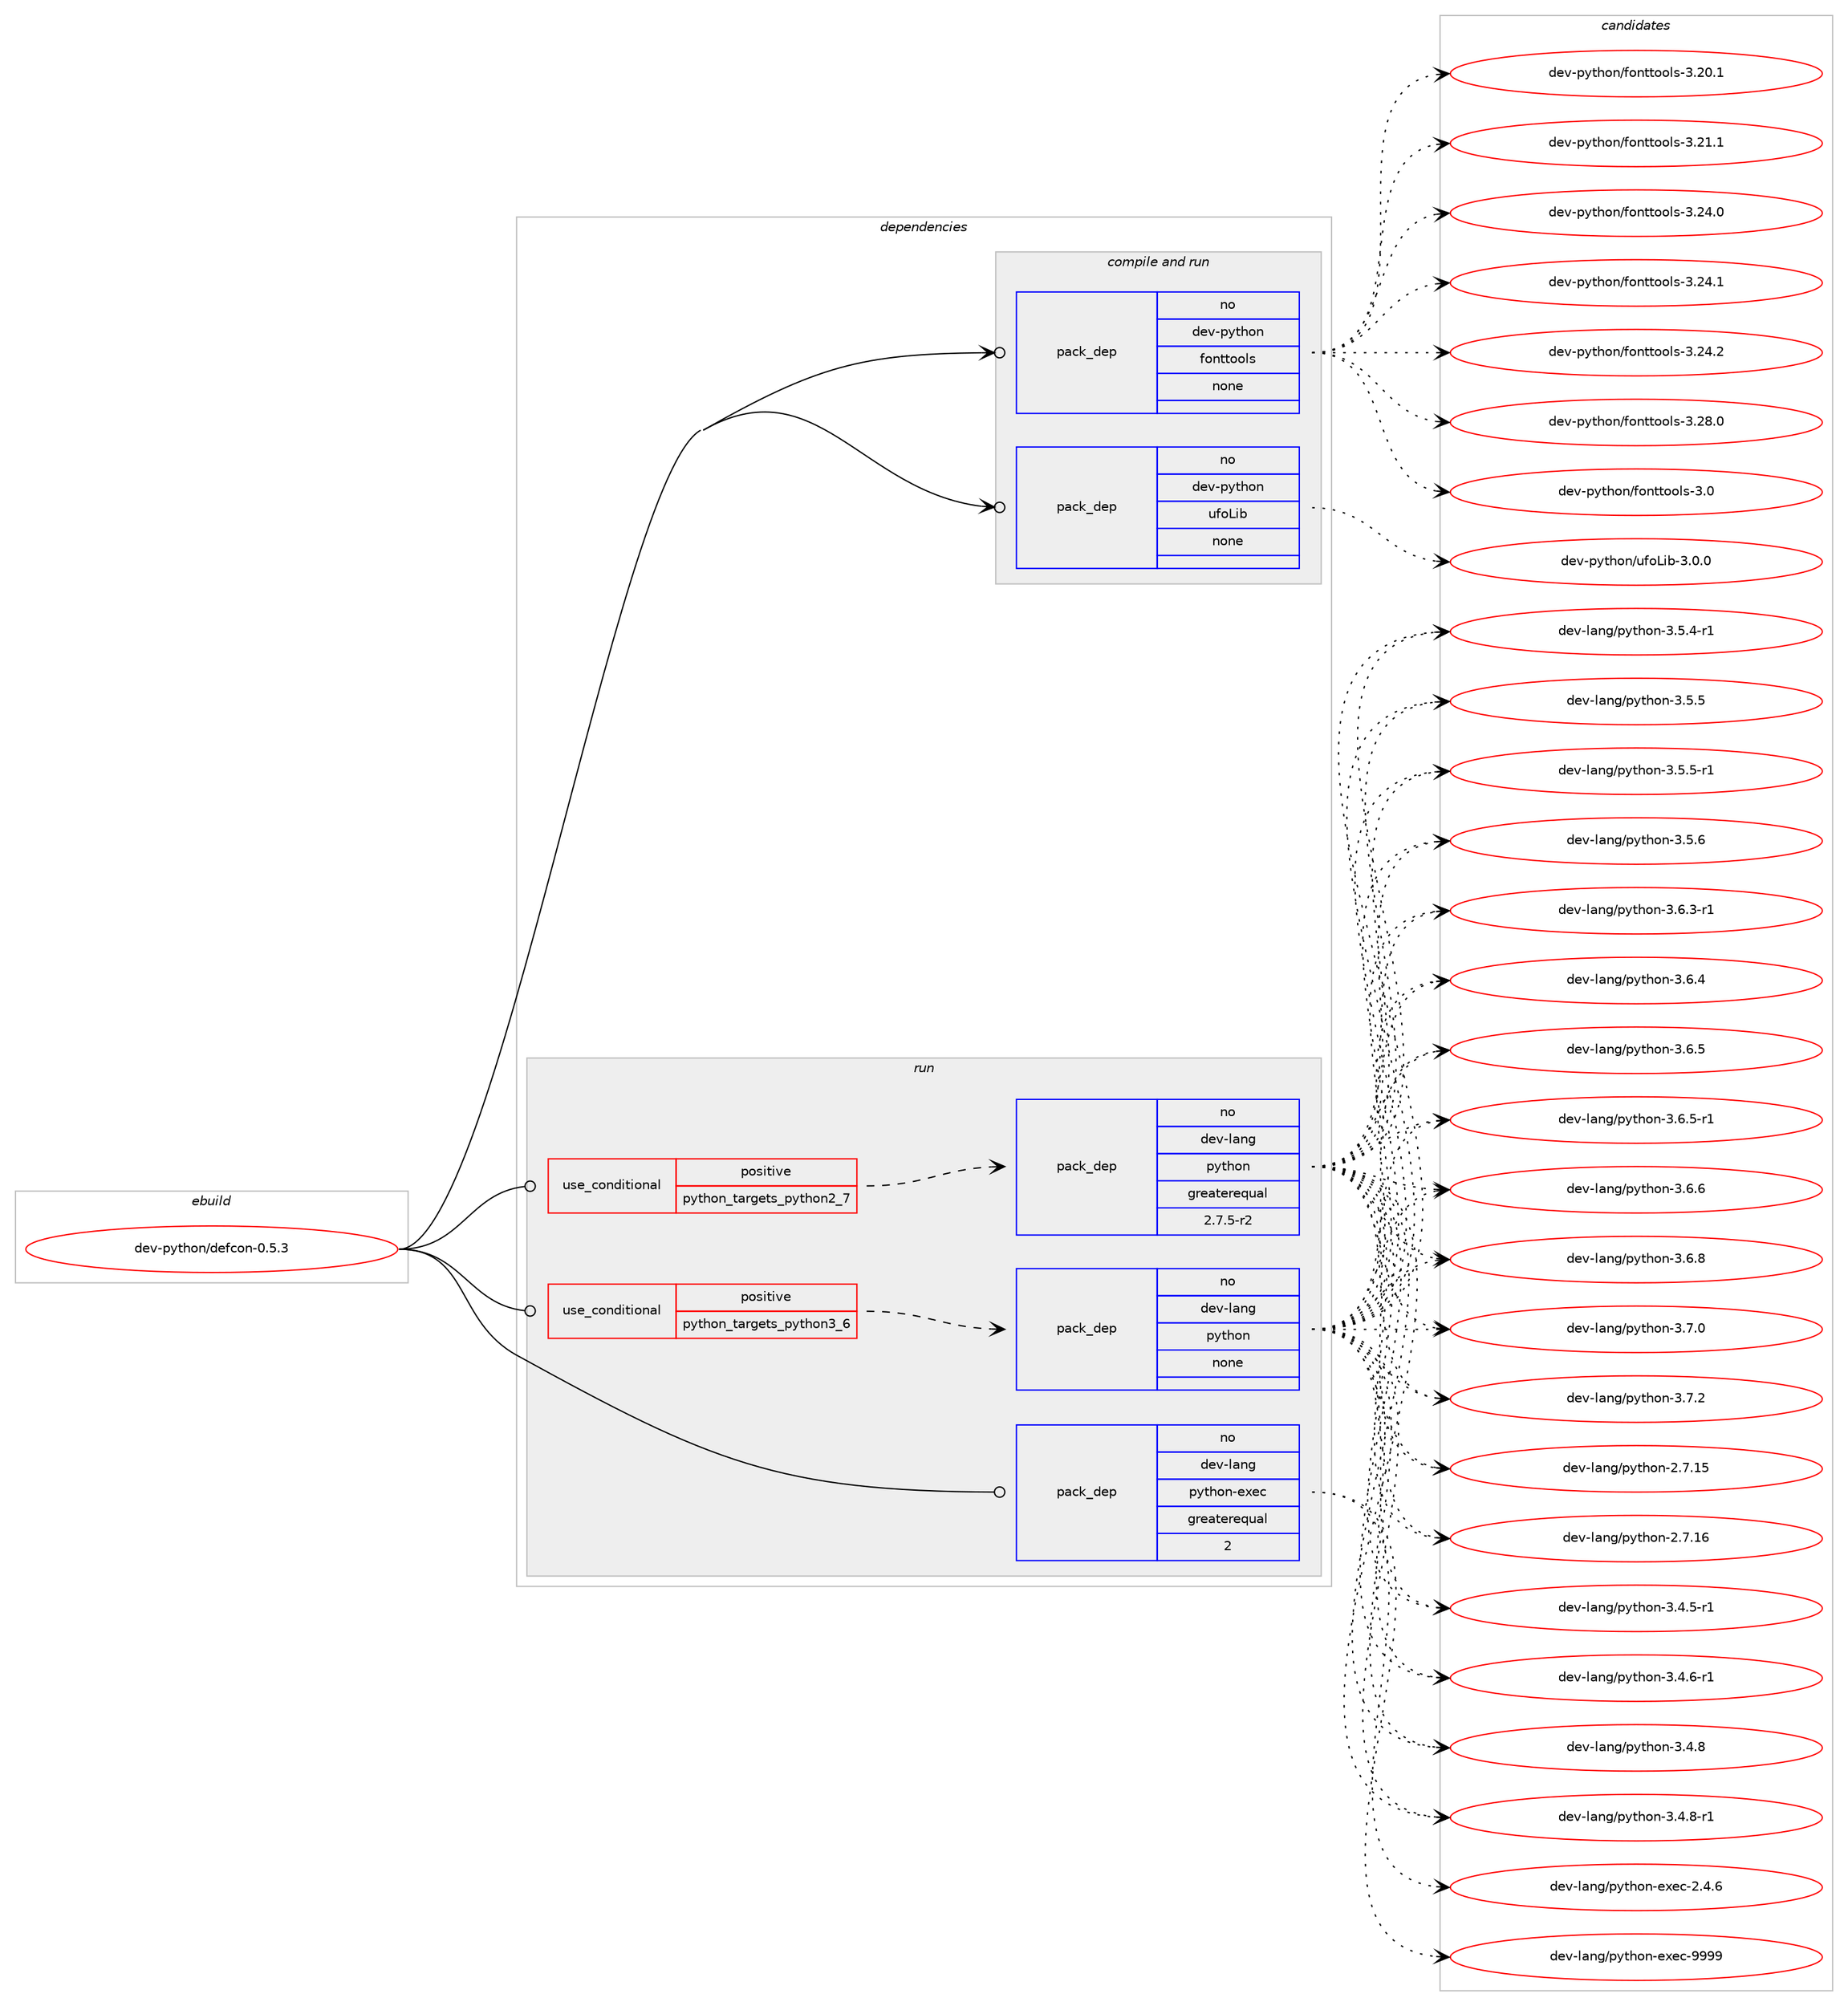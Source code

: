 digraph prolog {

# *************
# Graph options
# *************

newrank=true;
concentrate=true;
compound=true;
graph [rankdir=LR,fontname=Helvetica,fontsize=10,ranksep=1.5];#, ranksep=2.5, nodesep=0.2];
edge  [arrowhead=vee];
node  [fontname=Helvetica,fontsize=10];

# **********
# The ebuild
# **********

subgraph cluster_leftcol {
color=gray;
rank=same;
label=<<i>ebuild</i>>;
id [label="dev-python/defcon-0.5.3", color=red, width=4, href="../dev-python/defcon-0.5.3.svg"];
}

# ****************
# The dependencies
# ****************

subgraph cluster_midcol {
color=gray;
label=<<i>dependencies</i>>;
subgraph cluster_compile {
fillcolor="#eeeeee";
style=filled;
label=<<i>compile</i>>;
}
subgraph cluster_compileandrun {
fillcolor="#eeeeee";
style=filled;
label=<<i>compile and run</i>>;
subgraph pack1009222 {
dependency1405650 [label=<<TABLE BORDER="0" CELLBORDER="1" CELLSPACING="0" CELLPADDING="4" WIDTH="220"><TR><TD ROWSPAN="6" CELLPADDING="30">pack_dep</TD></TR><TR><TD WIDTH="110">no</TD></TR><TR><TD>dev-python</TD></TR><TR><TD>fonttools</TD></TR><TR><TD>none</TD></TR><TR><TD></TD></TR></TABLE>>, shape=none, color=blue];
}
id:e -> dependency1405650:w [weight=20,style="solid",arrowhead="odotvee"];
subgraph pack1009223 {
dependency1405651 [label=<<TABLE BORDER="0" CELLBORDER="1" CELLSPACING="0" CELLPADDING="4" WIDTH="220"><TR><TD ROWSPAN="6" CELLPADDING="30">pack_dep</TD></TR><TR><TD WIDTH="110">no</TD></TR><TR><TD>dev-python</TD></TR><TR><TD>ufoLib</TD></TR><TR><TD>none</TD></TR><TR><TD></TD></TR></TABLE>>, shape=none, color=blue];
}
id:e -> dependency1405651:w [weight=20,style="solid",arrowhead="odotvee"];
}
subgraph cluster_run {
fillcolor="#eeeeee";
style=filled;
label=<<i>run</i>>;
subgraph cond373172 {
dependency1405652 [label=<<TABLE BORDER="0" CELLBORDER="1" CELLSPACING="0" CELLPADDING="4"><TR><TD ROWSPAN="3" CELLPADDING="10">use_conditional</TD></TR><TR><TD>positive</TD></TR><TR><TD>python_targets_python2_7</TD></TR></TABLE>>, shape=none, color=red];
subgraph pack1009224 {
dependency1405653 [label=<<TABLE BORDER="0" CELLBORDER="1" CELLSPACING="0" CELLPADDING="4" WIDTH="220"><TR><TD ROWSPAN="6" CELLPADDING="30">pack_dep</TD></TR><TR><TD WIDTH="110">no</TD></TR><TR><TD>dev-lang</TD></TR><TR><TD>python</TD></TR><TR><TD>greaterequal</TD></TR><TR><TD>2.7.5-r2</TD></TR></TABLE>>, shape=none, color=blue];
}
dependency1405652:e -> dependency1405653:w [weight=20,style="dashed",arrowhead="vee"];
}
id:e -> dependency1405652:w [weight=20,style="solid",arrowhead="odot"];
subgraph cond373173 {
dependency1405654 [label=<<TABLE BORDER="0" CELLBORDER="1" CELLSPACING="0" CELLPADDING="4"><TR><TD ROWSPAN="3" CELLPADDING="10">use_conditional</TD></TR><TR><TD>positive</TD></TR><TR><TD>python_targets_python3_6</TD></TR></TABLE>>, shape=none, color=red];
subgraph pack1009225 {
dependency1405655 [label=<<TABLE BORDER="0" CELLBORDER="1" CELLSPACING="0" CELLPADDING="4" WIDTH="220"><TR><TD ROWSPAN="6" CELLPADDING="30">pack_dep</TD></TR><TR><TD WIDTH="110">no</TD></TR><TR><TD>dev-lang</TD></TR><TR><TD>python</TD></TR><TR><TD>none</TD></TR><TR><TD></TD></TR></TABLE>>, shape=none, color=blue];
}
dependency1405654:e -> dependency1405655:w [weight=20,style="dashed",arrowhead="vee"];
}
id:e -> dependency1405654:w [weight=20,style="solid",arrowhead="odot"];
subgraph pack1009226 {
dependency1405656 [label=<<TABLE BORDER="0" CELLBORDER="1" CELLSPACING="0" CELLPADDING="4" WIDTH="220"><TR><TD ROWSPAN="6" CELLPADDING="30">pack_dep</TD></TR><TR><TD WIDTH="110">no</TD></TR><TR><TD>dev-lang</TD></TR><TR><TD>python-exec</TD></TR><TR><TD>greaterequal</TD></TR><TR><TD>2</TD></TR></TABLE>>, shape=none, color=blue];
}
id:e -> dependency1405656:w [weight=20,style="solid",arrowhead="odot"];
}
}

# **************
# The candidates
# **************

subgraph cluster_choices {
rank=same;
color=gray;
label=<<i>candidates</i>>;

subgraph choice1009222 {
color=black;
nodesep=1;
choice100101118451121211161041111104710211111011611611111110811545514648 [label="dev-python/fonttools-3.0", color=red, width=4,href="../dev-python/fonttools-3.0.svg"];
choice100101118451121211161041111104710211111011611611111110811545514650484649 [label="dev-python/fonttools-3.20.1", color=red, width=4,href="../dev-python/fonttools-3.20.1.svg"];
choice100101118451121211161041111104710211111011611611111110811545514650494649 [label="dev-python/fonttools-3.21.1", color=red, width=4,href="../dev-python/fonttools-3.21.1.svg"];
choice100101118451121211161041111104710211111011611611111110811545514650524648 [label="dev-python/fonttools-3.24.0", color=red, width=4,href="../dev-python/fonttools-3.24.0.svg"];
choice100101118451121211161041111104710211111011611611111110811545514650524649 [label="dev-python/fonttools-3.24.1", color=red, width=4,href="../dev-python/fonttools-3.24.1.svg"];
choice100101118451121211161041111104710211111011611611111110811545514650524650 [label="dev-python/fonttools-3.24.2", color=red, width=4,href="../dev-python/fonttools-3.24.2.svg"];
choice100101118451121211161041111104710211111011611611111110811545514650564648 [label="dev-python/fonttools-3.28.0", color=red, width=4,href="../dev-python/fonttools-3.28.0.svg"];
dependency1405650:e -> choice100101118451121211161041111104710211111011611611111110811545514648:w [style=dotted,weight="100"];
dependency1405650:e -> choice100101118451121211161041111104710211111011611611111110811545514650484649:w [style=dotted,weight="100"];
dependency1405650:e -> choice100101118451121211161041111104710211111011611611111110811545514650494649:w [style=dotted,weight="100"];
dependency1405650:e -> choice100101118451121211161041111104710211111011611611111110811545514650524648:w [style=dotted,weight="100"];
dependency1405650:e -> choice100101118451121211161041111104710211111011611611111110811545514650524649:w [style=dotted,weight="100"];
dependency1405650:e -> choice100101118451121211161041111104710211111011611611111110811545514650524650:w [style=dotted,weight="100"];
dependency1405650:e -> choice100101118451121211161041111104710211111011611611111110811545514650564648:w [style=dotted,weight="100"];
}
subgraph choice1009223 {
color=black;
nodesep=1;
choice10010111845112121116104111110471171021117610598455146484648 [label="dev-python/ufoLib-3.0.0", color=red, width=4,href="../dev-python/ufoLib-3.0.0.svg"];
dependency1405651:e -> choice10010111845112121116104111110471171021117610598455146484648:w [style=dotted,weight="100"];
}
subgraph choice1009224 {
color=black;
nodesep=1;
choice10010111845108971101034711212111610411111045504655464953 [label="dev-lang/python-2.7.15", color=red, width=4,href="../dev-lang/python-2.7.15.svg"];
choice10010111845108971101034711212111610411111045504655464954 [label="dev-lang/python-2.7.16", color=red, width=4,href="../dev-lang/python-2.7.16.svg"];
choice1001011184510897110103471121211161041111104551465246534511449 [label="dev-lang/python-3.4.5-r1", color=red, width=4,href="../dev-lang/python-3.4.5-r1.svg"];
choice1001011184510897110103471121211161041111104551465246544511449 [label="dev-lang/python-3.4.6-r1", color=red, width=4,href="../dev-lang/python-3.4.6-r1.svg"];
choice100101118451089711010347112121116104111110455146524656 [label="dev-lang/python-3.4.8", color=red, width=4,href="../dev-lang/python-3.4.8.svg"];
choice1001011184510897110103471121211161041111104551465246564511449 [label="dev-lang/python-3.4.8-r1", color=red, width=4,href="../dev-lang/python-3.4.8-r1.svg"];
choice1001011184510897110103471121211161041111104551465346524511449 [label="dev-lang/python-3.5.4-r1", color=red, width=4,href="../dev-lang/python-3.5.4-r1.svg"];
choice100101118451089711010347112121116104111110455146534653 [label="dev-lang/python-3.5.5", color=red, width=4,href="../dev-lang/python-3.5.5.svg"];
choice1001011184510897110103471121211161041111104551465346534511449 [label="dev-lang/python-3.5.5-r1", color=red, width=4,href="../dev-lang/python-3.5.5-r1.svg"];
choice100101118451089711010347112121116104111110455146534654 [label="dev-lang/python-3.5.6", color=red, width=4,href="../dev-lang/python-3.5.6.svg"];
choice1001011184510897110103471121211161041111104551465446514511449 [label="dev-lang/python-3.6.3-r1", color=red, width=4,href="../dev-lang/python-3.6.3-r1.svg"];
choice100101118451089711010347112121116104111110455146544652 [label="dev-lang/python-3.6.4", color=red, width=4,href="../dev-lang/python-3.6.4.svg"];
choice100101118451089711010347112121116104111110455146544653 [label="dev-lang/python-3.6.5", color=red, width=4,href="../dev-lang/python-3.6.5.svg"];
choice1001011184510897110103471121211161041111104551465446534511449 [label="dev-lang/python-3.6.5-r1", color=red, width=4,href="../dev-lang/python-3.6.5-r1.svg"];
choice100101118451089711010347112121116104111110455146544654 [label="dev-lang/python-3.6.6", color=red, width=4,href="../dev-lang/python-3.6.6.svg"];
choice100101118451089711010347112121116104111110455146544656 [label="dev-lang/python-3.6.8", color=red, width=4,href="../dev-lang/python-3.6.8.svg"];
choice100101118451089711010347112121116104111110455146554648 [label="dev-lang/python-3.7.0", color=red, width=4,href="../dev-lang/python-3.7.0.svg"];
choice100101118451089711010347112121116104111110455146554650 [label="dev-lang/python-3.7.2", color=red, width=4,href="../dev-lang/python-3.7.2.svg"];
dependency1405653:e -> choice10010111845108971101034711212111610411111045504655464953:w [style=dotted,weight="100"];
dependency1405653:e -> choice10010111845108971101034711212111610411111045504655464954:w [style=dotted,weight="100"];
dependency1405653:e -> choice1001011184510897110103471121211161041111104551465246534511449:w [style=dotted,weight="100"];
dependency1405653:e -> choice1001011184510897110103471121211161041111104551465246544511449:w [style=dotted,weight="100"];
dependency1405653:e -> choice100101118451089711010347112121116104111110455146524656:w [style=dotted,weight="100"];
dependency1405653:e -> choice1001011184510897110103471121211161041111104551465246564511449:w [style=dotted,weight="100"];
dependency1405653:e -> choice1001011184510897110103471121211161041111104551465346524511449:w [style=dotted,weight="100"];
dependency1405653:e -> choice100101118451089711010347112121116104111110455146534653:w [style=dotted,weight="100"];
dependency1405653:e -> choice1001011184510897110103471121211161041111104551465346534511449:w [style=dotted,weight="100"];
dependency1405653:e -> choice100101118451089711010347112121116104111110455146534654:w [style=dotted,weight="100"];
dependency1405653:e -> choice1001011184510897110103471121211161041111104551465446514511449:w [style=dotted,weight="100"];
dependency1405653:e -> choice100101118451089711010347112121116104111110455146544652:w [style=dotted,weight="100"];
dependency1405653:e -> choice100101118451089711010347112121116104111110455146544653:w [style=dotted,weight="100"];
dependency1405653:e -> choice1001011184510897110103471121211161041111104551465446534511449:w [style=dotted,weight="100"];
dependency1405653:e -> choice100101118451089711010347112121116104111110455146544654:w [style=dotted,weight="100"];
dependency1405653:e -> choice100101118451089711010347112121116104111110455146544656:w [style=dotted,weight="100"];
dependency1405653:e -> choice100101118451089711010347112121116104111110455146554648:w [style=dotted,weight="100"];
dependency1405653:e -> choice100101118451089711010347112121116104111110455146554650:w [style=dotted,weight="100"];
}
subgraph choice1009225 {
color=black;
nodesep=1;
choice10010111845108971101034711212111610411111045504655464953 [label="dev-lang/python-2.7.15", color=red, width=4,href="../dev-lang/python-2.7.15.svg"];
choice10010111845108971101034711212111610411111045504655464954 [label="dev-lang/python-2.7.16", color=red, width=4,href="../dev-lang/python-2.7.16.svg"];
choice1001011184510897110103471121211161041111104551465246534511449 [label="dev-lang/python-3.4.5-r1", color=red, width=4,href="../dev-lang/python-3.4.5-r1.svg"];
choice1001011184510897110103471121211161041111104551465246544511449 [label="dev-lang/python-3.4.6-r1", color=red, width=4,href="../dev-lang/python-3.4.6-r1.svg"];
choice100101118451089711010347112121116104111110455146524656 [label="dev-lang/python-3.4.8", color=red, width=4,href="../dev-lang/python-3.4.8.svg"];
choice1001011184510897110103471121211161041111104551465246564511449 [label="dev-lang/python-3.4.8-r1", color=red, width=4,href="../dev-lang/python-3.4.8-r1.svg"];
choice1001011184510897110103471121211161041111104551465346524511449 [label="dev-lang/python-3.5.4-r1", color=red, width=4,href="../dev-lang/python-3.5.4-r1.svg"];
choice100101118451089711010347112121116104111110455146534653 [label="dev-lang/python-3.5.5", color=red, width=4,href="../dev-lang/python-3.5.5.svg"];
choice1001011184510897110103471121211161041111104551465346534511449 [label="dev-lang/python-3.5.5-r1", color=red, width=4,href="../dev-lang/python-3.5.5-r1.svg"];
choice100101118451089711010347112121116104111110455146534654 [label="dev-lang/python-3.5.6", color=red, width=4,href="../dev-lang/python-3.5.6.svg"];
choice1001011184510897110103471121211161041111104551465446514511449 [label="dev-lang/python-3.6.3-r1", color=red, width=4,href="../dev-lang/python-3.6.3-r1.svg"];
choice100101118451089711010347112121116104111110455146544652 [label="dev-lang/python-3.6.4", color=red, width=4,href="../dev-lang/python-3.6.4.svg"];
choice100101118451089711010347112121116104111110455146544653 [label="dev-lang/python-3.6.5", color=red, width=4,href="../dev-lang/python-3.6.5.svg"];
choice1001011184510897110103471121211161041111104551465446534511449 [label="dev-lang/python-3.6.5-r1", color=red, width=4,href="../dev-lang/python-3.6.5-r1.svg"];
choice100101118451089711010347112121116104111110455146544654 [label="dev-lang/python-3.6.6", color=red, width=4,href="../dev-lang/python-3.6.6.svg"];
choice100101118451089711010347112121116104111110455146544656 [label="dev-lang/python-3.6.8", color=red, width=4,href="../dev-lang/python-3.6.8.svg"];
choice100101118451089711010347112121116104111110455146554648 [label="dev-lang/python-3.7.0", color=red, width=4,href="../dev-lang/python-3.7.0.svg"];
choice100101118451089711010347112121116104111110455146554650 [label="dev-lang/python-3.7.2", color=red, width=4,href="../dev-lang/python-3.7.2.svg"];
dependency1405655:e -> choice10010111845108971101034711212111610411111045504655464953:w [style=dotted,weight="100"];
dependency1405655:e -> choice10010111845108971101034711212111610411111045504655464954:w [style=dotted,weight="100"];
dependency1405655:e -> choice1001011184510897110103471121211161041111104551465246534511449:w [style=dotted,weight="100"];
dependency1405655:e -> choice1001011184510897110103471121211161041111104551465246544511449:w [style=dotted,weight="100"];
dependency1405655:e -> choice100101118451089711010347112121116104111110455146524656:w [style=dotted,weight="100"];
dependency1405655:e -> choice1001011184510897110103471121211161041111104551465246564511449:w [style=dotted,weight="100"];
dependency1405655:e -> choice1001011184510897110103471121211161041111104551465346524511449:w [style=dotted,weight="100"];
dependency1405655:e -> choice100101118451089711010347112121116104111110455146534653:w [style=dotted,weight="100"];
dependency1405655:e -> choice1001011184510897110103471121211161041111104551465346534511449:w [style=dotted,weight="100"];
dependency1405655:e -> choice100101118451089711010347112121116104111110455146534654:w [style=dotted,weight="100"];
dependency1405655:e -> choice1001011184510897110103471121211161041111104551465446514511449:w [style=dotted,weight="100"];
dependency1405655:e -> choice100101118451089711010347112121116104111110455146544652:w [style=dotted,weight="100"];
dependency1405655:e -> choice100101118451089711010347112121116104111110455146544653:w [style=dotted,weight="100"];
dependency1405655:e -> choice1001011184510897110103471121211161041111104551465446534511449:w [style=dotted,weight="100"];
dependency1405655:e -> choice100101118451089711010347112121116104111110455146544654:w [style=dotted,weight="100"];
dependency1405655:e -> choice100101118451089711010347112121116104111110455146544656:w [style=dotted,weight="100"];
dependency1405655:e -> choice100101118451089711010347112121116104111110455146554648:w [style=dotted,weight="100"];
dependency1405655:e -> choice100101118451089711010347112121116104111110455146554650:w [style=dotted,weight="100"];
}
subgraph choice1009226 {
color=black;
nodesep=1;
choice1001011184510897110103471121211161041111104510112010199455046524654 [label="dev-lang/python-exec-2.4.6", color=red, width=4,href="../dev-lang/python-exec-2.4.6.svg"];
choice10010111845108971101034711212111610411111045101120101994557575757 [label="dev-lang/python-exec-9999", color=red, width=4,href="../dev-lang/python-exec-9999.svg"];
dependency1405656:e -> choice1001011184510897110103471121211161041111104510112010199455046524654:w [style=dotted,weight="100"];
dependency1405656:e -> choice10010111845108971101034711212111610411111045101120101994557575757:w [style=dotted,weight="100"];
}
}

}
